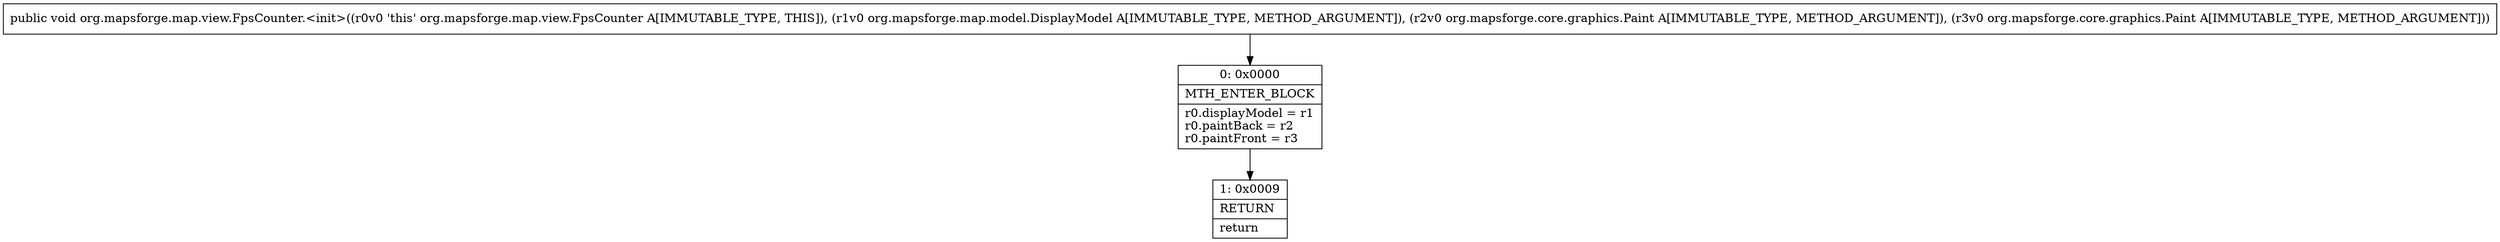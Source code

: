 digraph "CFG fororg.mapsforge.map.view.FpsCounter.\<init\>(Lorg\/mapsforge\/map\/model\/DisplayModel;Lorg\/mapsforge\/core\/graphics\/Paint;Lorg\/mapsforge\/core\/graphics\/Paint;)V" {
Node_0 [shape=record,label="{0\:\ 0x0000|MTH_ENTER_BLOCK\l|r0.displayModel = r1\lr0.paintBack = r2\lr0.paintFront = r3\l}"];
Node_1 [shape=record,label="{1\:\ 0x0009|RETURN\l|return\l}"];
MethodNode[shape=record,label="{public void org.mapsforge.map.view.FpsCounter.\<init\>((r0v0 'this' org.mapsforge.map.view.FpsCounter A[IMMUTABLE_TYPE, THIS]), (r1v0 org.mapsforge.map.model.DisplayModel A[IMMUTABLE_TYPE, METHOD_ARGUMENT]), (r2v0 org.mapsforge.core.graphics.Paint A[IMMUTABLE_TYPE, METHOD_ARGUMENT]), (r3v0 org.mapsforge.core.graphics.Paint A[IMMUTABLE_TYPE, METHOD_ARGUMENT])) }"];
MethodNode -> Node_0;
Node_0 -> Node_1;
}

